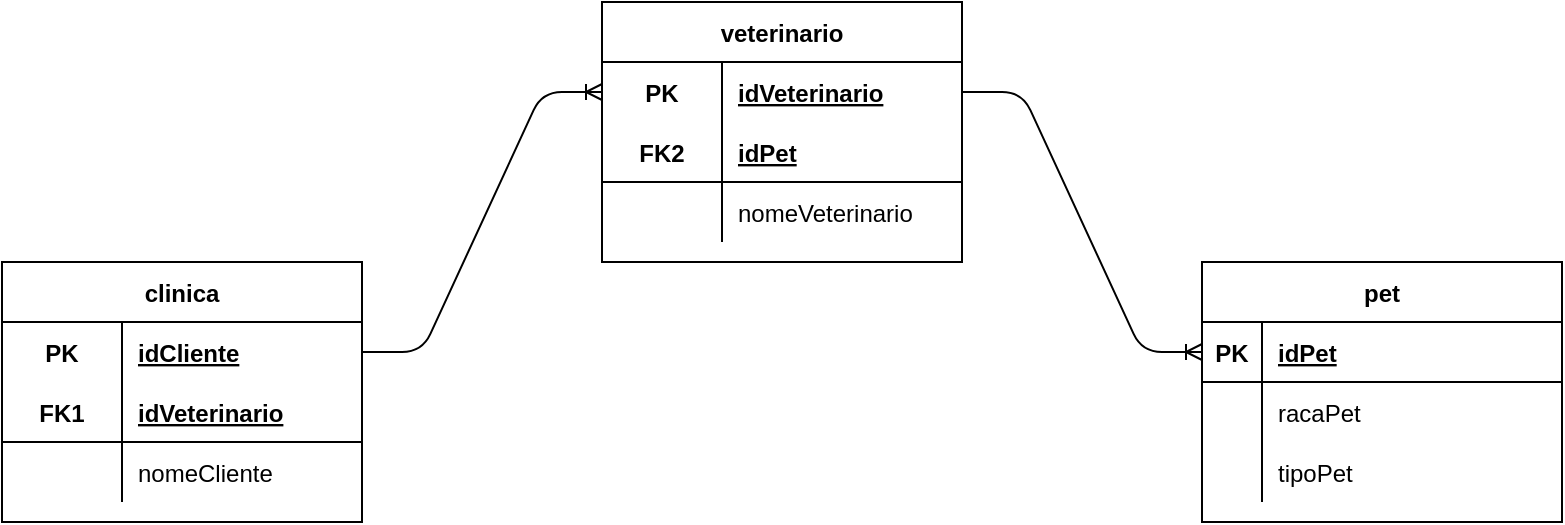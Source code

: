 <mxfile version="14.9.5" type="google"><diagram id="PcR3W8MkemNA639d76M-" name="Page-1"><mxGraphModel dx="1381" dy="764" grid="1" gridSize="10" guides="1" tooltips="1" connect="1" arrows="1" fold="1" page="1" pageScale="1" pageWidth="827" pageHeight="1169" math="0" shadow="0"><root><mxCell id="0"/><mxCell id="1" parent="0"/><mxCell id="oaSxuLwDqEwuoHa3I2TR-14" value="clinica" style="shape=table;startSize=30;container=1;collapsible=1;childLayout=tableLayout;fixedRows=1;rowLines=0;fontStyle=1;align=center;resizeLast=1;" parent="1" vertex="1"><mxGeometry x="90" y="280" width="180" height="130" as="geometry"/></mxCell><mxCell id="oaSxuLwDqEwuoHa3I2TR-15" value="" style="shape=partialRectangle;collapsible=0;dropTarget=0;pointerEvents=0;fillColor=none;top=0;left=0;bottom=0;right=0;points=[[0,0.5],[1,0.5]];portConstraint=eastwest;" parent="oaSxuLwDqEwuoHa3I2TR-14" vertex="1"><mxGeometry y="30" width="180" height="30" as="geometry"/></mxCell><mxCell id="oaSxuLwDqEwuoHa3I2TR-16" value="PK" style="shape=partialRectangle;connectable=0;fillColor=none;top=0;left=0;bottom=0;right=0;fontStyle=1;overflow=hidden;" parent="oaSxuLwDqEwuoHa3I2TR-15" vertex="1"><mxGeometry width="60" height="30" as="geometry"/></mxCell><mxCell id="oaSxuLwDqEwuoHa3I2TR-17" value="idCliente" style="shape=partialRectangle;connectable=0;fillColor=none;top=0;left=0;bottom=0;right=0;align=left;spacingLeft=6;fontStyle=5;overflow=hidden;" parent="oaSxuLwDqEwuoHa3I2TR-15" vertex="1"><mxGeometry x="60" width="120" height="30" as="geometry"/></mxCell><mxCell id="oaSxuLwDqEwuoHa3I2TR-18" value="" style="shape=partialRectangle;collapsible=0;dropTarget=0;pointerEvents=0;fillColor=none;top=0;left=0;bottom=1;right=0;points=[[0,0.5],[1,0.5]];portConstraint=eastwest;" parent="oaSxuLwDqEwuoHa3I2TR-14" vertex="1"><mxGeometry y="60" width="180" height="30" as="geometry"/></mxCell><mxCell id="oaSxuLwDqEwuoHa3I2TR-19" value="FK1" style="shape=partialRectangle;connectable=0;fillColor=none;top=0;left=0;bottom=0;right=0;fontStyle=1;overflow=hidden;" parent="oaSxuLwDqEwuoHa3I2TR-18" vertex="1"><mxGeometry width="60" height="30" as="geometry"/></mxCell><mxCell id="oaSxuLwDqEwuoHa3I2TR-20" value="idVeterinario" style="shape=partialRectangle;connectable=0;fillColor=none;top=0;left=0;bottom=0;right=0;align=left;spacingLeft=6;fontStyle=5;overflow=hidden;" parent="oaSxuLwDqEwuoHa3I2TR-18" vertex="1"><mxGeometry x="60" width="120" height="30" as="geometry"/></mxCell><mxCell id="oaSxuLwDqEwuoHa3I2TR-21" value="" style="shape=partialRectangle;collapsible=0;dropTarget=0;pointerEvents=0;fillColor=none;top=0;left=0;bottom=0;right=0;points=[[0,0.5],[1,0.5]];portConstraint=eastwest;" parent="oaSxuLwDqEwuoHa3I2TR-14" vertex="1"><mxGeometry y="90" width="180" height="30" as="geometry"/></mxCell><mxCell id="oaSxuLwDqEwuoHa3I2TR-22" value="" style="shape=partialRectangle;connectable=0;fillColor=none;top=0;left=0;bottom=0;right=0;editable=1;overflow=hidden;" parent="oaSxuLwDqEwuoHa3I2TR-21" vertex="1"><mxGeometry width="60" height="30" as="geometry"/></mxCell><mxCell id="oaSxuLwDqEwuoHa3I2TR-23" value="nomeCliente" style="shape=partialRectangle;connectable=0;fillColor=none;top=0;left=0;bottom=0;right=0;align=left;spacingLeft=6;overflow=hidden;" parent="oaSxuLwDqEwuoHa3I2TR-21" vertex="1"><mxGeometry x="60" width="120" height="30" as="geometry"/></mxCell><mxCell id="oaSxuLwDqEwuoHa3I2TR-27" value="veterinario" style="shape=table;startSize=30;container=1;collapsible=1;childLayout=tableLayout;fixedRows=1;rowLines=0;fontStyle=1;align=center;resizeLast=1;" parent="1" vertex="1"><mxGeometry x="390" y="150" width="180" height="130" as="geometry"/></mxCell><mxCell id="oaSxuLwDqEwuoHa3I2TR-28" value="" style="shape=partialRectangle;collapsible=0;dropTarget=0;pointerEvents=0;fillColor=none;top=0;left=0;bottom=0;right=0;points=[[0,0.5],[1,0.5]];portConstraint=eastwest;" parent="oaSxuLwDqEwuoHa3I2TR-27" vertex="1"><mxGeometry y="30" width="180" height="30" as="geometry"/></mxCell><mxCell id="oaSxuLwDqEwuoHa3I2TR-29" value="PK" style="shape=partialRectangle;connectable=0;fillColor=none;top=0;left=0;bottom=0;right=0;fontStyle=1;overflow=hidden;" parent="oaSxuLwDqEwuoHa3I2TR-28" vertex="1"><mxGeometry width="60" height="30" as="geometry"/></mxCell><mxCell id="oaSxuLwDqEwuoHa3I2TR-30" value="idVeterinario" style="shape=partialRectangle;connectable=0;fillColor=none;top=0;left=0;bottom=0;right=0;align=left;spacingLeft=6;fontStyle=5;overflow=hidden;" parent="oaSxuLwDqEwuoHa3I2TR-28" vertex="1"><mxGeometry x="60" width="120" height="30" as="geometry"/></mxCell><mxCell id="oaSxuLwDqEwuoHa3I2TR-31" value="" style="shape=partialRectangle;collapsible=0;dropTarget=0;pointerEvents=0;fillColor=none;top=0;left=0;bottom=1;right=0;points=[[0,0.5],[1,0.5]];portConstraint=eastwest;" parent="oaSxuLwDqEwuoHa3I2TR-27" vertex="1"><mxGeometry y="60" width="180" height="30" as="geometry"/></mxCell><mxCell id="oaSxuLwDqEwuoHa3I2TR-32" value="FK2" style="shape=partialRectangle;connectable=0;fillColor=none;top=0;left=0;bottom=0;right=0;fontStyle=1;overflow=hidden;" parent="oaSxuLwDqEwuoHa3I2TR-31" vertex="1"><mxGeometry width="60" height="30" as="geometry"/></mxCell><mxCell id="oaSxuLwDqEwuoHa3I2TR-33" value="idPet" style="shape=partialRectangle;connectable=0;fillColor=none;top=0;left=0;bottom=0;right=0;align=left;spacingLeft=6;fontStyle=5;overflow=hidden;" parent="oaSxuLwDqEwuoHa3I2TR-31" vertex="1"><mxGeometry x="60" width="120" height="30" as="geometry"/></mxCell><mxCell id="oaSxuLwDqEwuoHa3I2TR-34" value="" style="shape=partialRectangle;collapsible=0;dropTarget=0;pointerEvents=0;fillColor=none;top=0;left=0;bottom=0;right=0;points=[[0,0.5],[1,0.5]];portConstraint=eastwest;" parent="oaSxuLwDqEwuoHa3I2TR-27" vertex="1"><mxGeometry y="90" width="180" height="30" as="geometry"/></mxCell><mxCell id="oaSxuLwDqEwuoHa3I2TR-35" value="" style="shape=partialRectangle;connectable=0;fillColor=none;top=0;left=0;bottom=0;right=0;editable=1;overflow=hidden;" parent="oaSxuLwDqEwuoHa3I2TR-34" vertex="1"><mxGeometry width="60" height="30" as="geometry"/></mxCell><mxCell id="oaSxuLwDqEwuoHa3I2TR-36" value="nomeVeterinario" style="shape=partialRectangle;connectable=0;fillColor=none;top=0;left=0;bottom=0;right=0;align=left;spacingLeft=6;overflow=hidden;" parent="oaSxuLwDqEwuoHa3I2TR-34" vertex="1"><mxGeometry x="60" width="120" height="30" as="geometry"/></mxCell><mxCell id="oaSxuLwDqEwuoHa3I2TR-40" value="pet" style="shape=table;startSize=30;container=1;collapsible=1;childLayout=tableLayout;fixedRows=1;rowLines=0;fontStyle=1;align=center;resizeLast=1;" parent="1" vertex="1"><mxGeometry x="690" y="280" width="180" height="130" as="geometry"/></mxCell><mxCell id="oaSxuLwDqEwuoHa3I2TR-41" value="" style="shape=partialRectangle;collapsible=0;dropTarget=0;pointerEvents=0;fillColor=none;top=0;left=0;bottom=1;right=0;points=[[0,0.5],[1,0.5]];portConstraint=eastwest;" parent="oaSxuLwDqEwuoHa3I2TR-40" vertex="1"><mxGeometry y="30" width="180" height="30" as="geometry"/></mxCell><mxCell id="oaSxuLwDqEwuoHa3I2TR-42" value="PK" style="shape=partialRectangle;connectable=0;fillColor=none;top=0;left=0;bottom=0;right=0;fontStyle=1;overflow=hidden;" parent="oaSxuLwDqEwuoHa3I2TR-41" vertex="1"><mxGeometry width="30" height="30" as="geometry"/></mxCell><mxCell id="oaSxuLwDqEwuoHa3I2TR-43" value="idPet" style="shape=partialRectangle;connectable=0;fillColor=none;top=0;left=0;bottom=0;right=0;align=left;spacingLeft=6;fontStyle=5;overflow=hidden;" parent="oaSxuLwDqEwuoHa3I2TR-41" vertex="1"><mxGeometry x="30" width="150" height="30" as="geometry"/></mxCell><mxCell id="oaSxuLwDqEwuoHa3I2TR-44" value="" style="shape=partialRectangle;collapsible=0;dropTarget=0;pointerEvents=0;fillColor=none;top=0;left=0;bottom=0;right=0;points=[[0,0.5],[1,0.5]];portConstraint=eastwest;" parent="oaSxuLwDqEwuoHa3I2TR-40" vertex="1"><mxGeometry y="60" width="180" height="30" as="geometry"/></mxCell><mxCell id="oaSxuLwDqEwuoHa3I2TR-45" value="" style="shape=partialRectangle;connectable=0;fillColor=none;top=0;left=0;bottom=0;right=0;editable=1;overflow=hidden;" parent="oaSxuLwDqEwuoHa3I2TR-44" vertex="1"><mxGeometry width="30" height="30" as="geometry"/></mxCell><mxCell id="oaSxuLwDqEwuoHa3I2TR-46" value="racaPet" style="shape=partialRectangle;connectable=0;fillColor=none;top=0;left=0;bottom=0;right=0;align=left;spacingLeft=6;overflow=hidden;" parent="oaSxuLwDqEwuoHa3I2TR-44" vertex="1"><mxGeometry x="30" width="150" height="30" as="geometry"/></mxCell><mxCell id="oaSxuLwDqEwuoHa3I2TR-47" value="" style="shape=partialRectangle;collapsible=0;dropTarget=0;pointerEvents=0;fillColor=none;top=0;left=0;bottom=0;right=0;points=[[0,0.5],[1,0.5]];portConstraint=eastwest;" parent="oaSxuLwDqEwuoHa3I2TR-40" vertex="1"><mxGeometry y="90" width="180" height="30" as="geometry"/></mxCell><mxCell id="oaSxuLwDqEwuoHa3I2TR-48" value="" style="shape=partialRectangle;connectable=0;fillColor=none;top=0;left=0;bottom=0;right=0;editable=1;overflow=hidden;" parent="oaSxuLwDqEwuoHa3I2TR-47" vertex="1"><mxGeometry width="30" height="30" as="geometry"/></mxCell><mxCell id="oaSxuLwDqEwuoHa3I2TR-49" value="tipoPet" style="shape=partialRectangle;connectable=0;fillColor=none;top=0;left=0;bottom=0;right=0;align=left;spacingLeft=6;overflow=hidden;" parent="oaSxuLwDqEwuoHa3I2TR-47" vertex="1"><mxGeometry x="30" width="150" height="30" as="geometry"/></mxCell><mxCell id="oaSxuLwDqEwuoHa3I2TR-53" value="" style="edgeStyle=entityRelationEdgeStyle;fontSize=12;html=1;endArrow=ERoneToMany;entryX=0;entryY=0.5;entryDx=0;entryDy=0;exitX=1;exitY=0.5;exitDx=0;exitDy=0;" parent="1" source="oaSxuLwDqEwuoHa3I2TR-15" target="oaSxuLwDqEwuoHa3I2TR-28" edge="1"><mxGeometry width="100" height="100" relative="1" as="geometry"><mxPoint x="290" y="310" as="sourcePoint"/><mxPoint x="390" y="210" as="targetPoint"/></mxGeometry></mxCell><mxCell id="oaSxuLwDqEwuoHa3I2TR-54" value="" style="edgeStyle=entityRelationEdgeStyle;fontSize=12;html=1;endArrow=ERoneToMany;entryX=0;entryY=0.5;entryDx=0;entryDy=0;exitX=1;exitY=0.5;exitDx=0;exitDy=0;" parent="1" source="oaSxuLwDqEwuoHa3I2TR-28" target="oaSxuLwDqEwuoHa3I2TR-41" edge="1"><mxGeometry width="100" height="100" relative="1" as="geometry"><mxPoint x="560" y="460" as="sourcePoint"/><mxPoint x="660" y="360" as="targetPoint"/></mxGeometry></mxCell></root></mxGraphModel></diagram></mxfile>